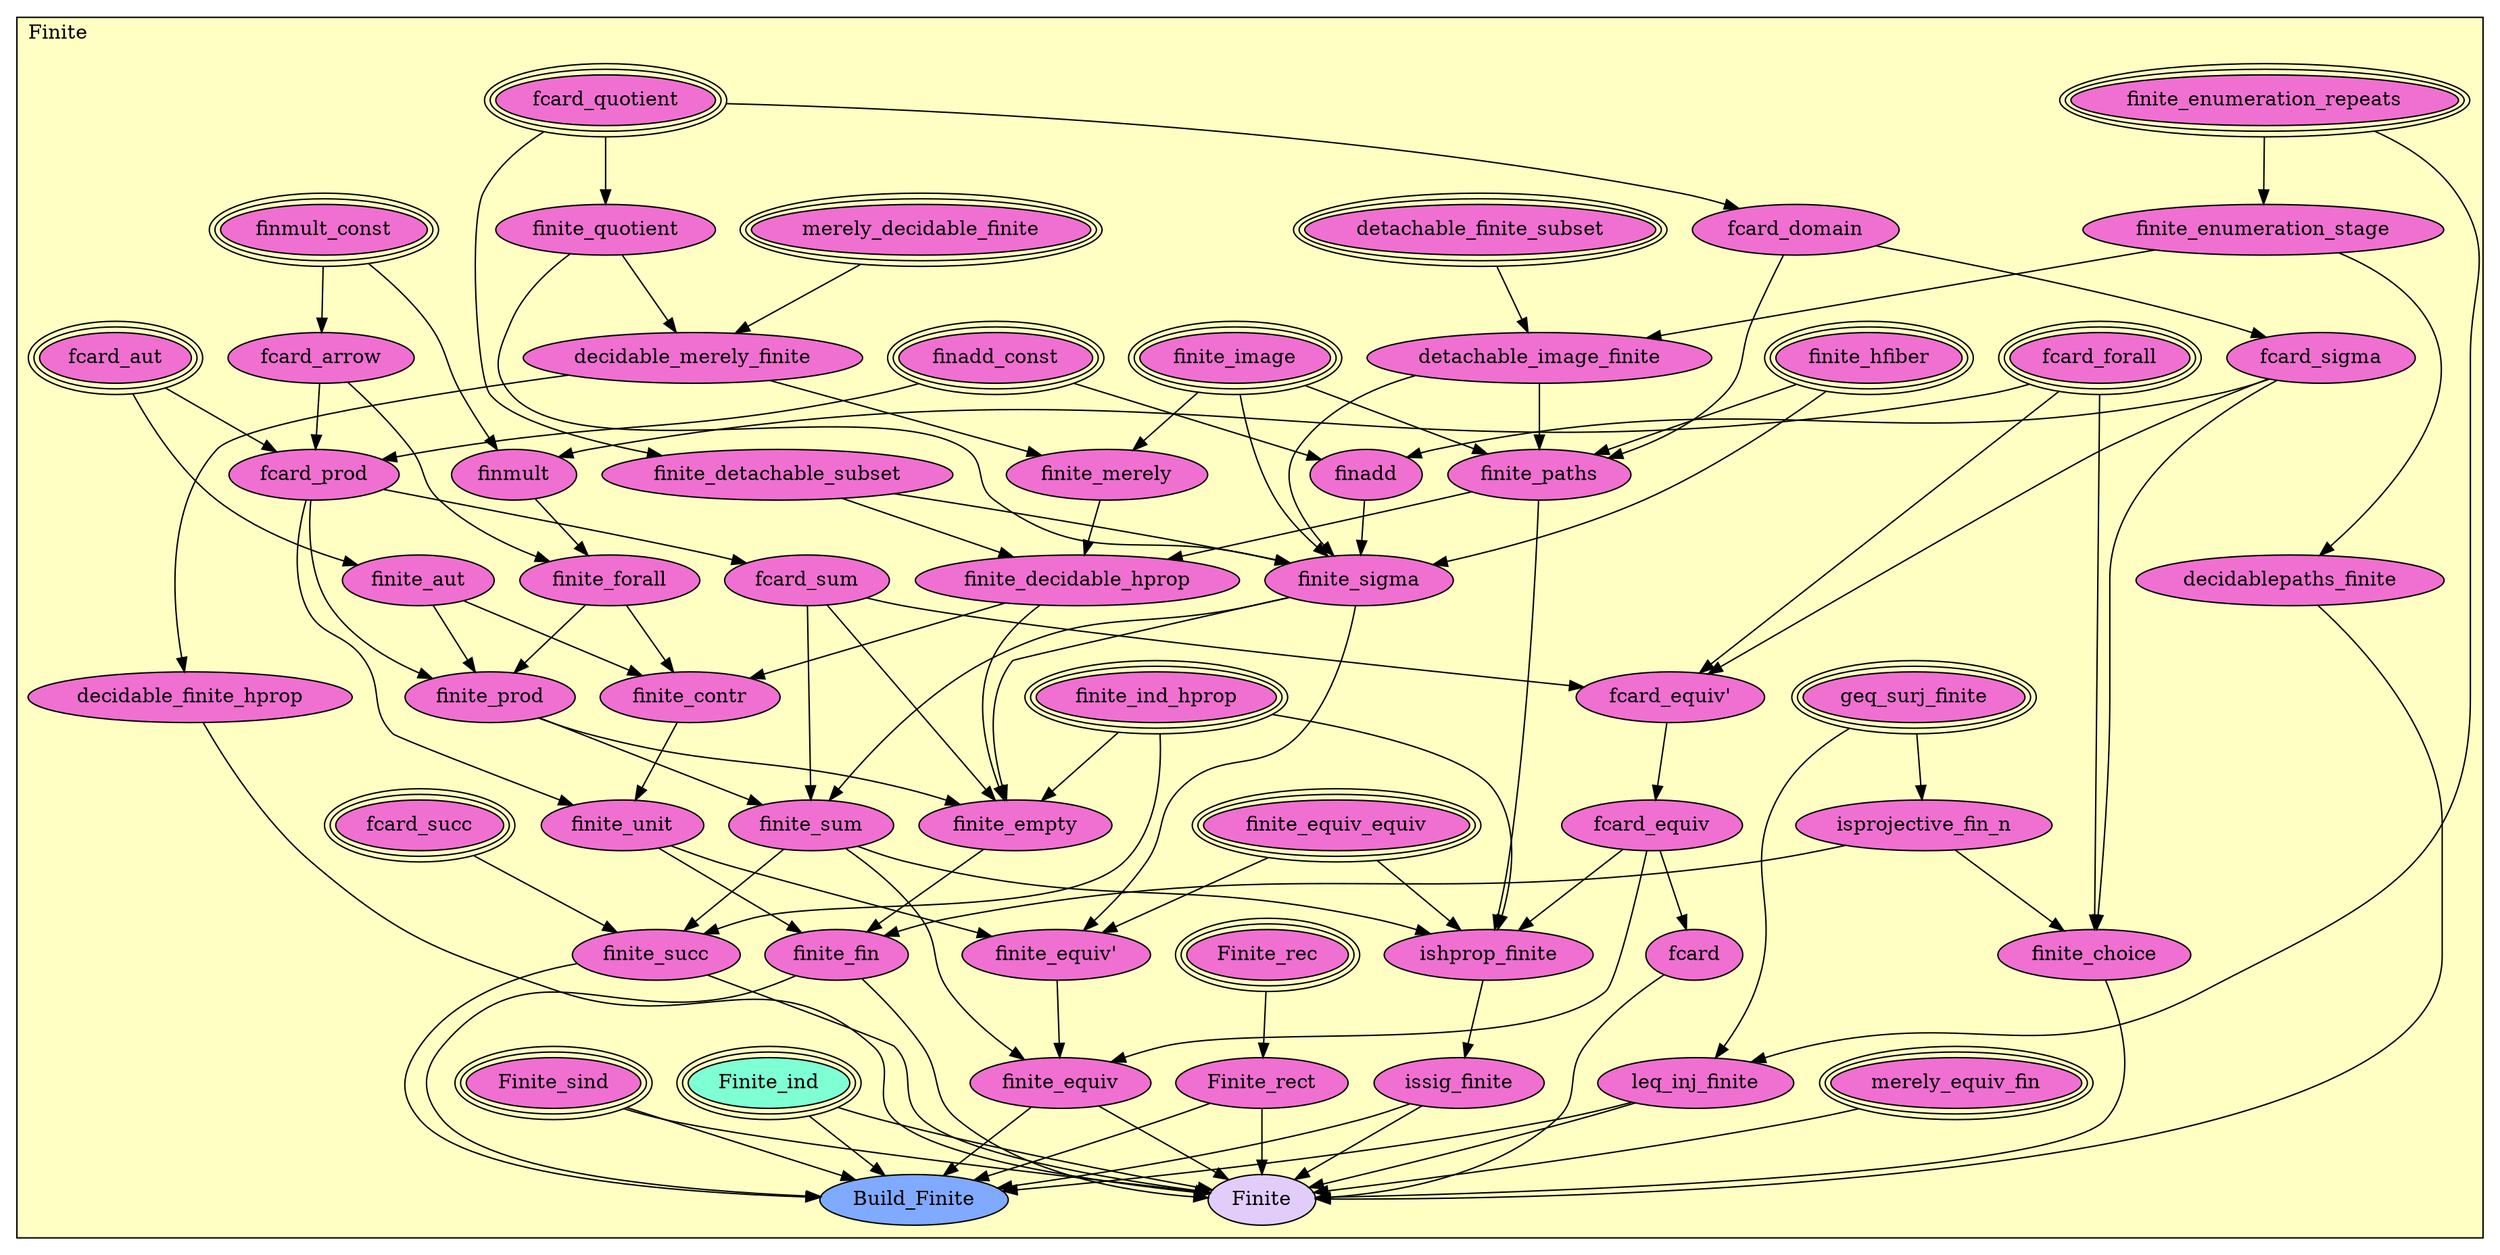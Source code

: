 digraph HoTT_Spaces_Finite_Finite {
  graph [ratio=0.5]
  node [style=filled]
Finite_finite_enumeration_repeats [label="finite_enumeration_repeats", URL=<Finite.html#finite_enumeration_repeats>, peripheries=3, fillcolor="#F070D1"] ;
Finite_finite_enumeration_stage [label="finite_enumeration_stage", URL=<Finite.html#finite_enumeration_stage>, fillcolor="#F070D1"] ;
Finite_geq_surj_finite [label="geq_surj_finite", URL=<Finite.html#geq_surj_finite>, peripheries=3, fillcolor="#F070D1"] ;
Finite_leq_inj_finite [label="leq_inj_finite", URL=<Finite.html#leq_inj_finite>, fillcolor="#F070D1"] ;
Finite_fcard_quotient [label="fcard_quotient", URL=<Finite.html#fcard_quotient>, peripheries=3, fillcolor="#F070D1"] ;
Finite_finite_quotient [label="finite_quotient", URL=<Finite.html#finite_quotient>, fillcolor="#F070D1"] ;
Finite_detachable_finite_subset [label="detachable_finite_subset", URL=<Finite.html#detachable_finite_subset>, peripheries=3, fillcolor="#F070D1"] ;
Finite_detachable_image_finite [label="detachable_image_finite", URL=<Finite.html#detachable_image_finite>, fillcolor="#F070D1"] ;
Finite_finite_detachable_subset [label="finite_detachable_subset", URL=<Finite.html#finite_detachable_subset>, fillcolor="#F070D1"] ;
Finite_finmult_const [label="finmult_const", URL=<Finite.html#finmult_const>, peripheries=3, fillcolor="#F070D1"] ;
Finite_fcard_forall [label="fcard_forall", URL=<Finite.html#fcard_forall>, peripheries=3, fillcolor="#F070D1"] ;
Finite_finmult [label="finmult", URL=<Finite.html#finmult>, fillcolor="#F070D1"] ;
Finite_finite_image [label="finite_image", URL=<Finite.html#finite_image>, peripheries=3, fillcolor="#F070D1"] ;
Finite_fcard_domain [label="fcard_domain", URL=<Finite.html#fcard_domain>, fillcolor="#F070D1"] ;
Finite_finite_hfiber [label="finite_hfiber", URL=<Finite.html#finite_hfiber>, peripheries=3, fillcolor="#F070D1"] ;
Finite_finadd_const [label="finadd_const", URL=<Finite.html#finadd_const>, peripheries=3, fillcolor="#F070D1"] ;
Finite_fcard_sigma [label="fcard_sigma", URL=<Finite.html#fcard_sigma>, fillcolor="#F070D1"] ;
Finite_finadd [label="finadd", URL=<Finite.html#finadd>, fillcolor="#F070D1"] ;
Finite_finite_sigma [label="finite_sigma", URL=<Finite.html#finite_sigma>, fillcolor="#F070D1"] ;
Finite_fcard_aut [label="fcard_aut", URL=<Finite.html#fcard_aut>, peripheries=3, fillcolor="#F070D1"] ;
Finite_finite_aut [label="finite_aut", URL=<Finite.html#finite_aut>, fillcolor="#F070D1"] ;
Finite_fcard_arrow [label="fcard_arrow", URL=<Finite.html#fcard_arrow>, fillcolor="#F070D1"] ;
Finite_finite_forall [label="finite_forall", URL=<Finite.html#finite_forall>, fillcolor="#F070D1"] ;
Finite_fcard_prod [label="fcard_prod", URL=<Finite.html#fcard_prod>, fillcolor="#F070D1"] ;
Finite_finite_prod [label="finite_prod", URL=<Finite.html#finite_prod>, fillcolor="#F070D1"] ;
Finite_fcard_sum [label="fcard_sum", URL=<Finite.html#fcard_sum>, fillcolor="#F070D1"] ;
Finite_finite_sum [label="finite_sum", URL=<Finite.html#finite_sum>, fillcolor="#F070D1"] ;
Finite_isprojective_fin_n [label="isprojective_fin_n", URL=<Finite.html#isprojective_fin_n>, fillcolor="#F070D1"] ;
Finite_finite_choice [label="finite_choice", URL=<Finite.html#finite_choice>, fillcolor="#F070D1"] ;
Finite_finite_ind_hprop [label="finite_ind_hprop", URL=<Finite.html#finite_ind_hprop>, peripheries=3, fillcolor="#F070D1"] ;
Finite_merely_decidable_finite [label="merely_decidable_finite", URL=<Finite.html#merely_decidable_finite>, peripheries=3, fillcolor="#F070D1"] ;
Finite_decidable_merely_finite [label="decidable_merely_finite", URL=<Finite.html#decidable_merely_finite>, fillcolor="#F070D1"] ;
Finite_decidable_finite_hprop [label="decidable_finite_hprop", URL=<Finite.html#decidable_finite_hprop>, fillcolor="#F070D1"] ;
Finite_decidablepaths_finite [label="decidablepaths_finite", URL=<Finite.html#decidablepaths_finite>, fillcolor="#F070D1"] ;
Finite_fcard_succ [label="fcard_succ", URL=<Finite.html#fcard_succ>, peripheries=3, fillcolor="#F070D1"] ;
Finite_finite_succ [label="finite_succ", URL=<Finite.html#finite_succ>, fillcolor="#F070D1"] ;
Finite_finite_paths [label="finite_paths", URL=<Finite.html#finite_paths>, fillcolor="#F070D1"] ;
Finite_finite_merely [label="finite_merely", URL=<Finite.html#finite_merely>, fillcolor="#F070D1"] ;
Finite_finite_decidable_hprop [label="finite_decidable_hprop", URL=<Finite.html#finite_decidable_hprop>, fillcolor="#F070D1"] ;
Finite_finite_contr [label="finite_contr", URL=<Finite.html#finite_contr>, fillcolor="#F070D1"] ;
Finite_finite_unit [label="finite_unit", URL=<Finite.html#finite_unit>, fillcolor="#F070D1"] ;
Finite_finite_empty [label="finite_empty", URL=<Finite.html#finite_empty>, fillcolor="#F070D1"] ;
Finite_finite_fin [label="finite_fin", URL=<Finite.html#finite_fin>, fillcolor="#F070D1"] ;
Finite_fcard_equiv_ [label="fcard_equiv'", URL=<Finite.html#fcard_equiv'>, fillcolor="#F070D1"] ;
Finite_fcard_equiv [label="fcard_equiv", URL=<Finite.html#fcard_equiv>, fillcolor="#F070D1"] ;
Finite_finite_equiv_equiv [label="finite_equiv_equiv", URL=<Finite.html#finite_equiv_equiv>, peripheries=3, fillcolor="#F070D1"] ;
Finite_finite_equiv_ [label="finite_equiv'", URL=<Finite.html#finite_equiv'>, fillcolor="#F070D1"] ;
Finite_finite_equiv [label="finite_equiv", URL=<Finite.html#finite_equiv>, fillcolor="#F070D1"] ;
Finite_ishprop_finite [label="ishprop_finite", URL=<Finite.html#ishprop_finite>, fillcolor="#F070D1"] ;
Finite_issig_finite [label="issig_finite", URL=<Finite.html#issig_finite>, fillcolor="#F070D1"] ;
Finite_merely_equiv_fin [label="merely_equiv_fin", URL=<Finite.html#merely_equiv_fin>, peripheries=3, fillcolor="#F070D1"] ;
Finite_fcard [label="fcard", URL=<Finite.html#fcard>, fillcolor="#F070D1"] ;
Finite_Finite_sind [label="Finite_sind", URL=<Finite.html#Finite_sind>, peripheries=3, fillcolor="#F070D1"] ;
Finite_Finite_rec [label="Finite_rec", URL=<Finite.html#Finite_rec>, peripheries=3, fillcolor="#F070D1"] ;
Finite_Finite_ind [label="Finite_ind", URL=<Finite.html#Finite_ind>, peripheries=3, fillcolor="#7FFFD4"] ;
Finite_Finite_rect [label="Finite_rect", URL=<Finite.html#Finite_rect>, fillcolor="#F070D1"] ;
Finite_Build_Finite [label="Build_Finite", URL=<Finite.html#Build_Finite>, fillcolor="#7FAAFF"] ;
Finite_Finite [label="Finite", URL=<Finite.html#Finite>, fillcolor="#E2CDFA"] ;
  Finite_finite_enumeration_repeats -> Finite_finite_enumeration_stage [] ;
  Finite_finite_enumeration_repeats -> Finite_leq_inj_finite [] ;
  Finite_finite_enumeration_stage -> Finite_detachable_image_finite [] ;
  Finite_finite_enumeration_stage -> Finite_decidablepaths_finite [] ;
  Finite_geq_surj_finite -> Finite_leq_inj_finite [] ;
  Finite_geq_surj_finite -> Finite_isprojective_fin_n [] ;
  Finite_leq_inj_finite -> Finite_Build_Finite [] ;
  Finite_leq_inj_finite -> Finite_Finite [] ;
  Finite_fcard_quotient -> Finite_finite_quotient [] ;
  Finite_fcard_quotient -> Finite_finite_detachable_subset [] ;
  Finite_fcard_quotient -> Finite_fcard_domain [] ;
  Finite_finite_quotient -> Finite_finite_sigma [] ;
  Finite_finite_quotient -> Finite_decidable_merely_finite [] ;
  Finite_detachable_finite_subset -> Finite_detachable_image_finite [] ;
  Finite_detachable_image_finite -> Finite_finite_sigma [] ;
  Finite_detachable_image_finite -> Finite_finite_paths [] ;
  Finite_finite_detachable_subset -> Finite_finite_sigma [] ;
  Finite_finite_detachable_subset -> Finite_finite_decidable_hprop [] ;
  Finite_finmult_const -> Finite_finmult [] ;
  Finite_finmult_const -> Finite_fcard_arrow [] ;
  Finite_fcard_forall -> Finite_finmult [] ;
  Finite_fcard_forall -> Finite_finite_choice [] ;
  Finite_fcard_forall -> Finite_fcard_equiv_ [] ;
  Finite_finmult -> Finite_finite_forall [] ;
  Finite_finite_image -> Finite_finite_sigma [] ;
  Finite_finite_image -> Finite_finite_paths [] ;
  Finite_finite_image -> Finite_finite_merely [] ;
  Finite_fcard_domain -> Finite_fcard_sigma [] ;
  Finite_fcard_domain -> Finite_finite_paths [] ;
  Finite_finite_hfiber -> Finite_finite_sigma [] ;
  Finite_finite_hfiber -> Finite_finite_paths [] ;
  Finite_finadd_const -> Finite_finadd [] ;
  Finite_finadd_const -> Finite_fcard_prod [] ;
  Finite_fcard_sigma -> Finite_finadd [] ;
  Finite_fcard_sigma -> Finite_finite_choice [] ;
  Finite_fcard_sigma -> Finite_fcard_equiv_ [] ;
  Finite_finadd -> Finite_finite_sigma [] ;
  Finite_finite_sigma -> Finite_finite_sum [] ;
  Finite_finite_sigma -> Finite_finite_empty [] ;
  Finite_finite_sigma -> Finite_finite_equiv_ [] ;
  Finite_fcard_aut -> Finite_finite_aut [] ;
  Finite_fcard_aut -> Finite_fcard_prod [] ;
  Finite_finite_aut -> Finite_finite_prod [] ;
  Finite_finite_aut -> Finite_finite_contr [] ;
  Finite_fcard_arrow -> Finite_finite_forall [] ;
  Finite_fcard_arrow -> Finite_fcard_prod [] ;
  Finite_finite_forall -> Finite_finite_prod [] ;
  Finite_finite_forall -> Finite_finite_contr [] ;
  Finite_fcard_prod -> Finite_finite_prod [] ;
  Finite_fcard_prod -> Finite_fcard_sum [] ;
  Finite_fcard_prod -> Finite_finite_unit [] ;
  Finite_finite_prod -> Finite_finite_sum [] ;
  Finite_finite_prod -> Finite_finite_empty [] ;
  Finite_fcard_sum -> Finite_finite_sum [] ;
  Finite_fcard_sum -> Finite_finite_empty [] ;
  Finite_fcard_sum -> Finite_fcard_equiv_ [] ;
  Finite_finite_sum -> Finite_finite_succ [] ;
  Finite_finite_sum -> Finite_finite_equiv [] ;
  Finite_finite_sum -> Finite_ishprop_finite [] ;
  Finite_isprojective_fin_n -> Finite_finite_choice [] ;
  Finite_isprojective_fin_n -> Finite_finite_fin [] ;
  Finite_finite_choice -> Finite_Finite [] ;
  Finite_finite_ind_hprop -> Finite_finite_succ [] ;
  Finite_finite_ind_hprop -> Finite_finite_empty [] ;
  Finite_finite_ind_hprop -> Finite_ishprop_finite [] ;
  Finite_merely_decidable_finite -> Finite_decidable_merely_finite [] ;
  Finite_decidable_merely_finite -> Finite_decidable_finite_hprop [] ;
  Finite_decidable_merely_finite -> Finite_finite_merely [] ;
  Finite_decidable_finite_hprop -> Finite_Finite [] ;
  Finite_decidablepaths_finite -> Finite_Finite [] ;
  Finite_fcard_succ -> Finite_finite_succ [] ;
  Finite_finite_succ -> Finite_Build_Finite [] ;
  Finite_finite_succ -> Finite_Finite [] ;
  Finite_finite_paths -> Finite_finite_decidable_hprop [] ;
  Finite_finite_paths -> Finite_ishprop_finite [] ;
  Finite_finite_merely -> Finite_finite_decidable_hprop [] ;
  Finite_finite_decidable_hprop -> Finite_finite_contr [] ;
  Finite_finite_decidable_hprop -> Finite_finite_empty [] ;
  Finite_finite_contr -> Finite_finite_unit [] ;
  Finite_finite_unit -> Finite_finite_fin [] ;
  Finite_finite_unit -> Finite_finite_equiv_ [] ;
  Finite_finite_empty -> Finite_finite_fin [] ;
  Finite_finite_fin -> Finite_Build_Finite [] ;
  Finite_finite_fin -> Finite_Finite [] ;
  Finite_fcard_equiv_ -> Finite_fcard_equiv [] ;
  Finite_fcard_equiv -> Finite_finite_equiv [] ;
  Finite_fcard_equiv -> Finite_ishprop_finite [] ;
  Finite_fcard_equiv -> Finite_fcard [] ;
  Finite_finite_equiv_equiv -> Finite_finite_equiv_ [] ;
  Finite_finite_equiv_equiv -> Finite_ishprop_finite [] ;
  Finite_finite_equiv_ -> Finite_finite_equiv [] ;
  Finite_finite_equiv -> Finite_Build_Finite [] ;
  Finite_finite_equiv -> Finite_Finite [] ;
  Finite_ishprop_finite -> Finite_issig_finite [] ;
  Finite_issig_finite -> Finite_Build_Finite [] ;
  Finite_issig_finite -> Finite_Finite [] ;
  Finite_merely_equiv_fin -> Finite_Finite [] ;
  Finite_fcard -> Finite_Finite [] ;
  Finite_Finite_sind -> Finite_Build_Finite [] ;
  Finite_Finite_sind -> Finite_Finite [] ;
  Finite_Finite_rec -> Finite_Finite_rect [] ;
  Finite_Finite_ind -> Finite_Build_Finite [] ;
  Finite_Finite_ind -> Finite_Finite [] ;
  Finite_Finite_rect -> Finite_Build_Finite [] ;
  Finite_Finite_rect -> Finite_Finite [] ;
subgraph cluster_Finite { label="Finite"; fillcolor="#FFFFC3"; labeljust=l; style=filled 
Finite_Finite; Finite_Build_Finite; Finite_Finite_rect; Finite_Finite_ind; Finite_Finite_rec; Finite_Finite_sind; Finite_fcard; Finite_merely_equiv_fin; Finite_issig_finite; Finite_ishprop_finite; Finite_finite_equiv; Finite_finite_equiv_; Finite_finite_equiv_equiv; Finite_fcard_equiv; Finite_fcard_equiv_; Finite_finite_fin; Finite_finite_empty; Finite_finite_unit; Finite_finite_contr; Finite_finite_decidable_hprop; Finite_finite_merely; Finite_finite_paths; Finite_finite_succ; Finite_fcard_succ; Finite_decidablepaths_finite; Finite_decidable_finite_hprop; Finite_decidable_merely_finite; Finite_merely_decidable_finite; Finite_finite_ind_hprop; Finite_finite_choice; Finite_isprojective_fin_n; Finite_finite_sum; Finite_fcard_sum; Finite_finite_prod; Finite_fcard_prod; Finite_finite_forall; Finite_fcard_arrow; Finite_finite_aut; Finite_fcard_aut; Finite_finite_sigma; Finite_finadd; Finite_fcard_sigma; Finite_finadd_const; Finite_finite_hfiber; Finite_fcard_domain; Finite_finite_image; Finite_finmult; Finite_fcard_forall; Finite_finmult_const; Finite_finite_detachable_subset; Finite_detachable_image_finite; Finite_detachable_finite_subset; Finite_finite_quotient; Finite_fcard_quotient; Finite_leq_inj_finite; Finite_geq_surj_finite; Finite_finite_enumeration_stage; Finite_finite_enumeration_repeats; };
} /* END */
